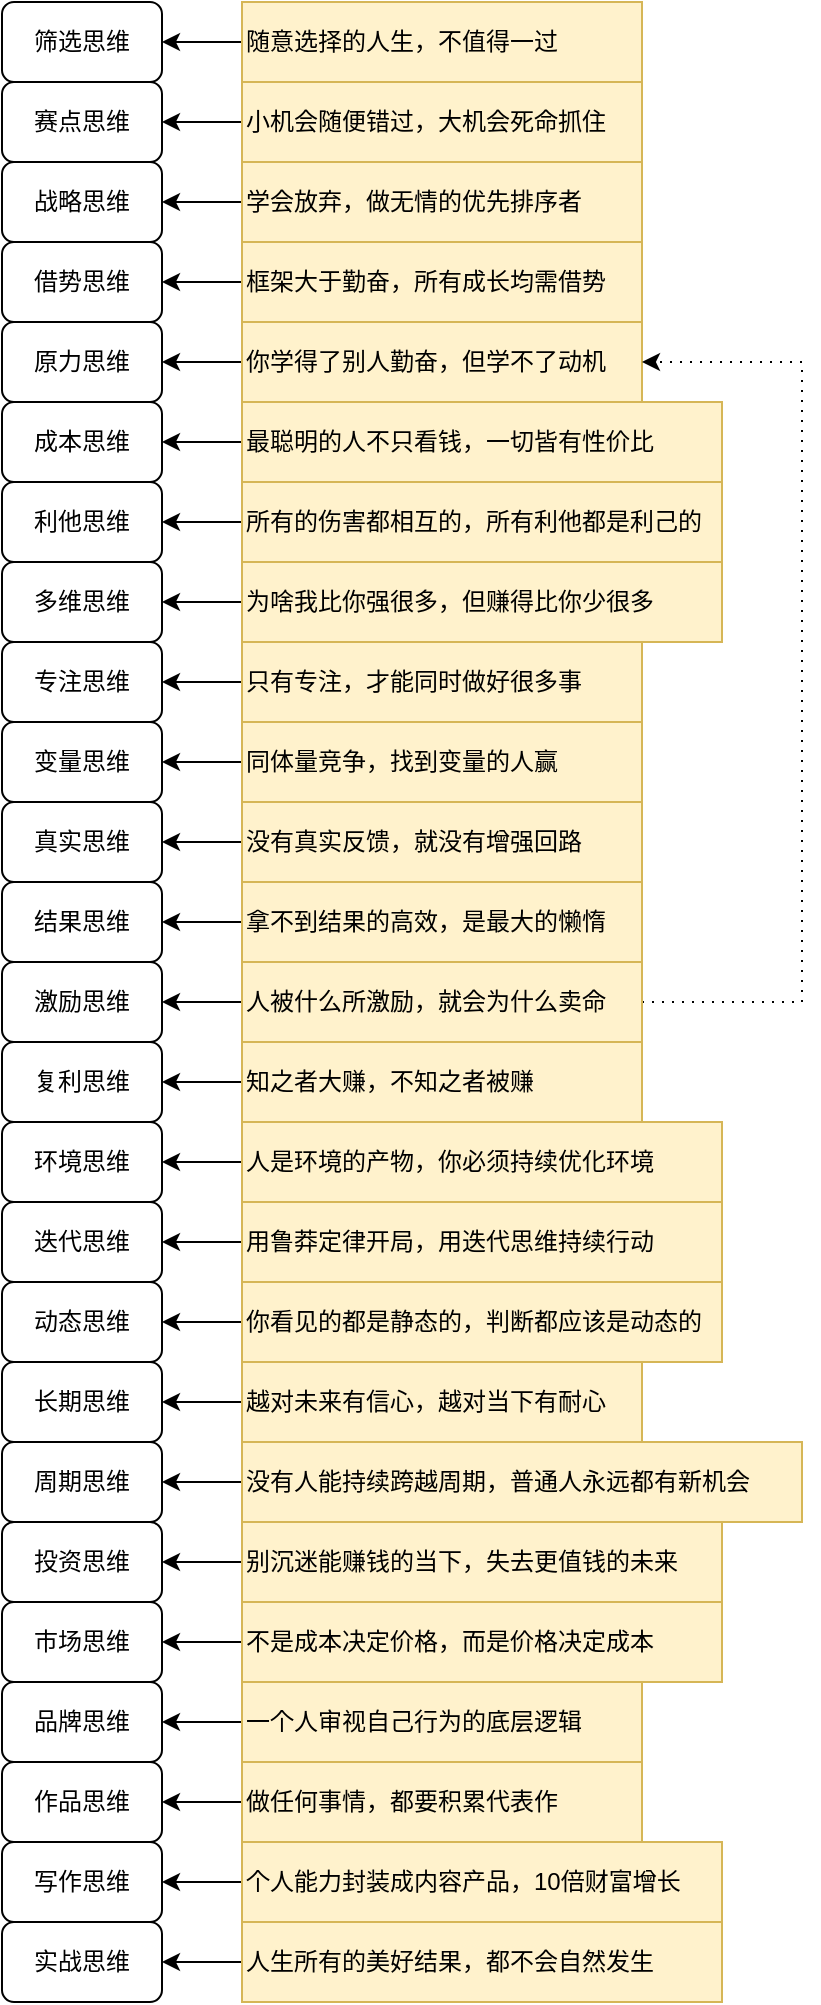 <mxfile version="24.4.8" type="github">
  <diagram name="第 1 页" id="B3NVgEC1TPL2r2JH5KPZ">
    <mxGraphModel dx="1221" dy="725" grid="1" gridSize="10" guides="1" tooltips="1" connect="1" arrows="1" fold="1" page="1" pageScale="1" pageWidth="827" pageHeight="1169" math="0" shadow="0">
      <root>
        <mxCell id="0" />
        <mxCell id="1" parent="0" />
        <mxCell id="o9pA-VV171bVuTWOxK52-1" value="筛选思维" style="rounded=1;whiteSpace=wrap;html=1;" vertex="1" parent="1">
          <mxGeometry x="160" width="80" height="40" as="geometry" />
        </mxCell>
        <mxCell id="o9pA-VV171bVuTWOxK52-4" value="实战思维" style="rounded=1;whiteSpace=wrap;html=1;" vertex="1" parent="1">
          <mxGeometry x="160" y="960" width="80" height="40" as="geometry" />
        </mxCell>
        <mxCell id="o9pA-VV171bVuTWOxK52-5" value="写作思维" style="rounded=1;whiteSpace=wrap;html=1;" vertex="1" parent="1">
          <mxGeometry x="160" y="920" width="80" height="40" as="geometry" />
        </mxCell>
        <mxCell id="o9pA-VV171bVuTWOxK52-6" value="作品思维" style="rounded=1;whiteSpace=wrap;html=1;" vertex="1" parent="1">
          <mxGeometry x="160" y="880" width="80" height="40" as="geometry" />
        </mxCell>
        <mxCell id="o9pA-VV171bVuTWOxK52-7" value="品牌思维" style="rounded=1;whiteSpace=wrap;html=1;" vertex="1" parent="1">
          <mxGeometry x="160" y="840" width="80" height="40" as="geometry" />
        </mxCell>
        <mxCell id="o9pA-VV171bVuTWOxK52-8" value="市场思维" style="rounded=1;whiteSpace=wrap;html=1;" vertex="1" parent="1">
          <mxGeometry x="160" y="800" width="80" height="40" as="geometry" />
        </mxCell>
        <mxCell id="o9pA-VV171bVuTWOxK52-9" value="投资思维" style="rounded=1;whiteSpace=wrap;html=1;" vertex="1" parent="1">
          <mxGeometry x="160" y="760" width="80" height="40" as="geometry" />
        </mxCell>
        <mxCell id="o9pA-VV171bVuTWOxK52-10" value="周期思维" style="rounded=1;whiteSpace=wrap;html=1;" vertex="1" parent="1">
          <mxGeometry x="160" y="720" width="80" height="40" as="geometry" />
        </mxCell>
        <mxCell id="o9pA-VV171bVuTWOxK52-11" value="长期思维" style="rounded=1;whiteSpace=wrap;html=1;" vertex="1" parent="1">
          <mxGeometry x="160" y="680" width="80" height="40" as="geometry" />
        </mxCell>
        <mxCell id="o9pA-VV171bVuTWOxK52-12" value="动态思维" style="rounded=1;whiteSpace=wrap;html=1;" vertex="1" parent="1">
          <mxGeometry x="160" y="640" width="80" height="40" as="geometry" />
        </mxCell>
        <mxCell id="o9pA-VV171bVuTWOxK52-13" value="迭代思维" style="rounded=1;whiteSpace=wrap;html=1;" vertex="1" parent="1">
          <mxGeometry x="160" y="600" width="80" height="40" as="geometry" />
        </mxCell>
        <mxCell id="o9pA-VV171bVuTWOxK52-14" value="环境思维" style="rounded=1;whiteSpace=wrap;html=1;" vertex="1" parent="1">
          <mxGeometry x="160" y="560" width="80" height="40" as="geometry" />
        </mxCell>
        <mxCell id="o9pA-VV171bVuTWOxK52-15" value="复利思维" style="rounded=1;whiteSpace=wrap;html=1;" vertex="1" parent="1">
          <mxGeometry x="160" y="520" width="80" height="40" as="geometry" />
        </mxCell>
        <mxCell id="o9pA-VV171bVuTWOxK52-16" value="激励思维" style="rounded=1;whiteSpace=wrap;html=1;" vertex="1" parent="1">
          <mxGeometry x="160" y="480" width="80" height="40" as="geometry" />
        </mxCell>
        <mxCell id="o9pA-VV171bVuTWOxK52-17" value="结果思维" style="rounded=1;whiteSpace=wrap;html=1;" vertex="1" parent="1">
          <mxGeometry x="160" y="440" width="80" height="40" as="geometry" />
        </mxCell>
        <mxCell id="o9pA-VV171bVuTWOxK52-18" value="真实思维" style="rounded=1;whiteSpace=wrap;html=1;" vertex="1" parent="1">
          <mxGeometry x="160" y="400" width="80" height="40" as="geometry" />
        </mxCell>
        <mxCell id="o9pA-VV171bVuTWOxK52-19" value="变量思维" style="rounded=1;whiteSpace=wrap;html=1;" vertex="1" parent="1">
          <mxGeometry x="160" y="360" width="80" height="40" as="geometry" />
        </mxCell>
        <mxCell id="o9pA-VV171bVuTWOxK52-20" value="专注思维" style="rounded=1;whiteSpace=wrap;html=1;" vertex="1" parent="1">
          <mxGeometry x="160" y="320" width="80" height="40" as="geometry" />
        </mxCell>
        <mxCell id="o9pA-VV171bVuTWOxK52-21" value="多维思维" style="rounded=1;whiteSpace=wrap;html=1;" vertex="1" parent="1">
          <mxGeometry x="160" y="280" width="80" height="40" as="geometry" />
        </mxCell>
        <mxCell id="o9pA-VV171bVuTWOxK52-22" value="利他思维" style="rounded=1;whiteSpace=wrap;html=1;" vertex="1" parent="1">
          <mxGeometry x="160" y="240" width="80" height="40" as="geometry" />
        </mxCell>
        <mxCell id="o9pA-VV171bVuTWOxK52-23" value="成本思维" style="rounded=1;whiteSpace=wrap;html=1;" vertex="1" parent="1">
          <mxGeometry x="160" y="200" width="80" height="40" as="geometry" />
        </mxCell>
        <mxCell id="o9pA-VV171bVuTWOxK52-24" value="原力思维" style="rounded=1;whiteSpace=wrap;html=1;" vertex="1" parent="1">
          <mxGeometry x="160" y="160" width="80" height="40" as="geometry" />
        </mxCell>
        <mxCell id="o9pA-VV171bVuTWOxK52-25" value="借势思维" style="rounded=1;whiteSpace=wrap;html=1;" vertex="1" parent="1">
          <mxGeometry x="160" y="120" width="80" height="40" as="geometry" />
        </mxCell>
        <mxCell id="o9pA-VV171bVuTWOxK52-26" value="战略思维" style="rounded=1;whiteSpace=wrap;html=1;" vertex="1" parent="1">
          <mxGeometry x="160" y="80" width="80" height="40" as="geometry" />
        </mxCell>
        <mxCell id="o9pA-VV171bVuTWOxK52-27" value="赛点思维" style="rounded=1;whiteSpace=wrap;html=1;" vertex="1" parent="1">
          <mxGeometry x="160" y="40" width="80" height="40" as="geometry" />
        </mxCell>
        <mxCell id="o9pA-VV171bVuTWOxK52-63" style="edgeStyle=orthogonalEdgeStyle;rounded=0;orthogonalLoop=1;jettySize=auto;html=1;exitX=0;exitY=0.5;exitDx=0;exitDy=0;" edge="1" parent="1" source="o9pA-VV171bVuTWOxK52-30" target="o9pA-VV171bVuTWOxK52-1">
          <mxGeometry relative="1" as="geometry" />
        </mxCell>
        <mxCell id="o9pA-VV171bVuTWOxK52-30" value="随意选择的人生，不值得一过" style="text;html=1;align=left;verticalAlign=middle;whiteSpace=wrap;rounded=0;fillColor=#fff2cc;strokeColor=#d6b656;" vertex="1" parent="1">
          <mxGeometry x="280" width="200" height="40" as="geometry" />
        </mxCell>
        <mxCell id="o9pA-VV171bVuTWOxK52-64" style="edgeStyle=orthogonalEdgeStyle;rounded=0;orthogonalLoop=1;jettySize=auto;html=1;exitX=0;exitY=0.5;exitDx=0;exitDy=0;entryX=1;entryY=0.5;entryDx=0;entryDy=0;" edge="1" parent="1" source="o9pA-VV171bVuTWOxK52-32" target="o9pA-VV171bVuTWOxK52-27">
          <mxGeometry relative="1" as="geometry" />
        </mxCell>
        <mxCell id="o9pA-VV171bVuTWOxK52-32" value="小机会随便错过，大机会死命抓住" style="text;html=1;align=left;verticalAlign=middle;whiteSpace=wrap;rounded=0;fillColor=#fff2cc;strokeColor=#d6b656;" vertex="1" parent="1">
          <mxGeometry x="280" y="40" width="200" height="40" as="geometry" />
        </mxCell>
        <mxCell id="o9pA-VV171bVuTWOxK52-65" style="edgeStyle=orthogonalEdgeStyle;rounded=0;orthogonalLoop=1;jettySize=auto;html=1;exitX=0;exitY=0.5;exitDx=0;exitDy=0;" edge="1" parent="1" source="o9pA-VV171bVuTWOxK52-33" target="o9pA-VV171bVuTWOxK52-26">
          <mxGeometry relative="1" as="geometry" />
        </mxCell>
        <mxCell id="o9pA-VV171bVuTWOxK52-33" value="学会放弃，做无情的优先排序者" style="text;html=1;align=left;verticalAlign=middle;whiteSpace=wrap;rounded=0;fillColor=#fff2cc;strokeColor=#d6b656;" vertex="1" parent="1">
          <mxGeometry x="280" y="80" width="200" height="40" as="geometry" />
        </mxCell>
        <mxCell id="o9pA-VV171bVuTWOxK52-66" style="edgeStyle=orthogonalEdgeStyle;rounded=0;orthogonalLoop=1;jettySize=auto;html=1;exitX=0;exitY=0.5;exitDx=0;exitDy=0;" edge="1" parent="1" source="o9pA-VV171bVuTWOxK52-39" target="o9pA-VV171bVuTWOxK52-25">
          <mxGeometry relative="1" as="geometry" />
        </mxCell>
        <mxCell id="o9pA-VV171bVuTWOxK52-39" value="框架大于勤奋，所有成长均需借势" style="text;html=1;align=left;verticalAlign=middle;whiteSpace=wrap;rounded=0;fillColor=#fff2cc;strokeColor=#d6b656;" vertex="1" parent="1">
          <mxGeometry x="280" y="120" width="200" height="40" as="geometry" />
        </mxCell>
        <mxCell id="o9pA-VV171bVuTWOxK52-62" style="edgeStyle=orthogonalEdgeStyle;rounded=0;orthogonalLoop=1;jettySize=auto;html=1;exitX=0;exitY=0.5;exitDx=0;exitDy=0;entryX=1;entryY=0.5;entryDx=0;entryDy=0;" edge="1" parent="1" source="o9pA-VV171bVuTWOxK52-40" target="o9pA-VV171bVuTWOxK52-24">
          <mxGeometry relative="1" as="geometry" />
        </mxCell>
        <mxCell id="o9pA-VV171bVuTWOxK52-40" value="你学得了别人勤奋，但学不了动机" style="text;html=1;align=left;verticalAlign=middle;whiteSpace=wrap;rounded=0;fillColor=#fff2cc;strokeColor=#d6b656;" vertex="1" parent="1">
          <mxGeometry x="280" y="160" width="200" height="40" as="geometry" />
        </mxCell>
        <mxCell id="o9pA-VV171bVuTWOxK52-82" style="edgeStyle=orthogonalEdgeStyle;rounded=0;orthogonalLoop=1;jettySize=auto;html=1;exitX=0;exitY=0.5;exitDx=0;exitDy=0;entryX=1;entryY=0.5;entryDx=0;entryDy=0;" edge="1" parent="1" source="o9pA-VV171bVuTWOxK52-41" target="o9pA-VV171bVuTWOxK52-8">
          <mxGeometry relative="1" as="geometry" />
        </mxCell>
        <mxCell id="o9pA-VV171bVuTWOxK52-41" value="不是成本决定价格，而是价格决定成本" style="text;html=1;align=left;verticalAlign=middle;whiteSpace=wrap;rounded=0;fillColor=#fff2cc;strokeColor=#d6b656;" vertex="1" parent="1">
          <mxGeometry x="280" y="800" width="240" height="40" as="geometry" />
        </mxCell>
        <mxCell id="o9pA-VV171bVuTWOxK52-83" style="edgeStyle=orthogonalEdgeStyle;rounded=0;orthogonalLoop=1;jettySize=auto;html=1;exitX=0;exitY=0.5;exitDx=0;exitDy=0;" edge="1" parent="1" source="o9pA-VV171bVuTWOxK52-42" target="o9pA-VV171bVuTWOxK52-7">
          <mxGeometry relative="1" as="geometry" />
        </mxCell>
        <mxCell id="o9pA-VV171bVuTWOxK52-42" value="一个人审视自己行为的底层逻辑" style="text;html=1;align=left;verticalAlign=middle;whiteSpace=wrap;rounded=0;fillColor=#fff2cc;strokeColor=#d6b656;" vertex="1" parent="1">
          <mxGeometry x="280" y="840" width="200" height="40" as="geometry" />
        </mxCell>
        <mxCell id="o9pA-VV171bVuTWOxK52-84" style="edgeStyle=orthogonalEdgeStyle;rounded=0;orthogonalLoop=1;jettySize=auto;html=1;exitX=0;exitY=0.5;exitDx=0;exitDy=0;" edge="1" parent="1" source="o9pA-VV171bVuTWOxK52-43" target="o9pA-VV171bVuTWOxK52-6">
          <mxGeometry relative="1" as="geometry" />
        </mxCell>
        <mxCell id="o9pA-VV171bVuTWOxK52-43" value="做任何事情，都要积累代表作" style="text;html=1;align=left;verticalAlign=middle;whiteSpace=wrap;rounded=0;fillColor=#fff2cc;strokeColor=#d6b656;" vertex="1" parent="1">
          <mxGeometry x="280" y="880" width="200" height="40" as="geometry" />
        </mxCell>
        <mxCell id="o9pA-VV171bVuTWOxK52-81" style="edgeStyle=orthogonalEdgeStyle;rounded=0;orthogonalLoop=1;jettySize=auto;html=1;exitX=0;exitY=0.5;exitDx=0;exitDy=0;" edge="1" parent="1" source="o9pA-VV171bVuTWOxK52-44" target="o9pA-VV171bVuTWOxK52-9">
          <mxGeometry relative="1" as="geometry" />
        </mxCell>
        <mxCell id="o9pA-VV171bVuTWOxK52-44" value="别沉迷能赚钱的当下，失去更值钱的未来" style="text;html=1;align=left;verticalAlign=middle;whiteSpace=wrap;rounded=0;fillColor=#fff2cc;strokeColor=#d6b656;" vertex="1" parent="1">
          <mxGeometry x="280" y="760" width="240" height="40" as="geometry" />
        </mxCell>
        <mxCell id="o9pA-VV171bVuTWOxK52-67" style="edgeStyle=orthogonalEdgeStyle;rounded=0;orthogonalLoop=1;jettySize=auto;html=1;exitX=0;exitY=0.5;exitDx=0;exitDy=0;" edge="1" parent="1" source="o9pA-VV171bVuTWOxK52-45" target="o9pA-VV171bVuTWOxK52-23">
          <mxGeometry relative="1" as="geometry" />
        </mxCell>
        <mxCell id="o9pA-VV171bVuTWOxK52-45" value="最聪明的人不只看钱，一切皆有性价比" style="text;html=1;align=left;verticalAlign=middle;whiteSpace=wrap;rounded=0;fillColor=#fff2cc;strokeColor=#d6b656;" vertex="1" parent="1">
          <mxGeometry x="280" y="200" width="240" height="40" as="geometry" />
        </mxCell>
        <mxCell id="o9pA-VV171bVuTWOxK52-68" style="edgeStyle=orthogonalEdgeStyle;rounded=0;orthogonalLoop=1;jettySize=auto;html=1;exitX=0;exitY=0.5;exitDx=0;exitDy=0;" edge="1" parent="1" source="o9pA-VV171bVuTWOxK52-46" target="o9pA-VV171bVuTWOxK52-22">
          <mxGeometry relative="1" as="geometry" />
        </mxCell>
        <mxCell id="o9pA-VV171bVuTWOxK52-46" value="所有的伤害都相互的，所有利他都是利己的" style="text;html=1;align=left;verticalAlign=middle;whiteSpace=wrap;rounded=0;fillColor=#fff2cc;strokeColor=#d6b656;" vertex="1" parent="1">
          <mxGeometry x="280" y="240" width="240" height="40" as="geometry" />
        </mxCell>
        <mxCell id="o9pA-VV171bVuTWOxK52-69" style="edgeStyle=orthogonalEdgeStyle;rounded=0;orthogonalLoop=1;jettySize=auto;html=1;exitX=0;exitY=0.5;exitDx=0;exitDy=0;" edge="1" parent="1" source="o9pA-VV171bVuTWOxK52-47" target="o9pA-VV171bVuTWOxK52-21">
          <mxGeometry relative="1" as="geometry" />
        </mxCell>
        <mxCell id="o9pA-VV171bVuTWOxK52-47" value="为啥我比你强很多，但赚得比你少很多" style="text;html=1;align=left;verticalAlign=middle;whiteSpace=wrap;rounded=0;fillColor=#fff2cc;strokeColor=#d6b656;" vertex="1" parent="1">
          <mxGeometry x="280" y="280" width="240" height="40" as="geometry" />
        </mxCell>
        <mxCell id="o9pA-VV171bVuTWOxK52-80" style="edgeStyle=orthogonalEdgeStyle;rounded=0;orthogonalLoop=1;jettySize=auto;html=1;exitX=0;exitY=0.5;exitDx=0;exitDy=0;" edge="1" parent="1" source="o9pA-VV171bVuTWOxK52-48" target="o9pA-VV171bVuTWOxK52-10">
          <mxGeometry relative="1" as="geometry" />
        </mxCell>
        <mxCell id="o9pA-VV171bVuTWOxK52-48" value="没有人能持续跨越周期，普通人永远都有新机会" style="text;html=1;align=left;verticalAlign=middle;whiteSpace=wrap;rounded=0;fillColor=#fff2cc;strokeColor=#d6b656;" vertex="1" parent="1">
          <mxGeometry x="280" y="720" width="280" height="40" as="geometry" />
        </mxCell>
        <mxCell id="o9pA-VV171bVuTWOxK52-79" style="edgeStyle=orthogonalEdgeStyle;rounded=0;orthogonalLoop=1;jettySize=auto;html=1;exitX=0;exitY=0.5;exitDx=0;exitDy=0;entryX=1;entryY=0.5;entryDx=0;entryDy=0;" edge="1" parent="1" source="o9pA-VV171bVuTWOxK52-49" target="o9pA-VV171bVuTWOxK52-11">
          <mxGeometry relative="1" as="geometry" />
        </mxCell>
        <mxCell id="o9pA-VV171bVuTWOxK52-49" value="越对未来有信心，越对当下有耐心" style="text;html=1;align=left;verticalAlign=middle;whiteSpace=wrap;rounded=0;fillColor=#fff2cc;strokeColor=#d6b656;" vertex="1" parent="1">
          <mxGeometry x="280" y="680" width="200" height="40" as="geometry" />
        </mxCell>
        <mxCell id="o9pA-VV171bVuTWOxK52-78" style="edgeStyle=orthogonalEdgeStyle;rounded=0;orthogonalLoop=1;jettySize=auto;html=1;exitX=0;exitY=0.5;exitDx=0;exitDy=0;" edge="1" parent="1" source="o9pA-VV171bVuTWOxK52-50" target="o9pA-VV171bVuTWOxK52-12">
          <mxGeometry relative="1" as="geometry" />
        </mxCell>
        <mxCell id="o9pA-VV171bVuTWOxK52-50" value="你看见的都是静态的，判断都应该是动态的" style="text;html=1;align=left;verticalAlign=middle;whiteSpace=wrap;rounded=0;fillColor=#fff2cc;strokeColor=#d6b656;" vertex="1" parent="1">
          <mxGeometry x="280" y="640" width="240" height="40" as="geometry" />
        </mxCell>
        <mxCell id="o9pA-VV171bVuTWOxK52-77" style="edgeStyle=orthogonalEdgeStyle;rounded=0;orthogonalLoop=1;jettySize=auto;html=1;exitX=0;exitY=0.5;exitDx=0;exitDy=0;" edge="1" parent="1" source="o9pA-VV171bVuTWOxK52-51" target="o9pA-VV171bVuTWOxK52-13">
          <mxGeometry relative="1" as="geometry" />
        </mxCell>
        <mxCell id="o9pA-VV171bVuTWOxK52-51" value="用鲁莽定律开局，用迭代思维持续行动" style="text;html=1;align=left;verticalAlign=middle;whiteSpace=wrap;rounded=0;fillColor=#fff2cc;strokeColor=#d6b656;" vertex="1" parent="1">
          <mxGeometry x="280" y="600" width="240" height="40" as="geometry" />
        </mxCell>
        <mxCell id="o9pA-VV171bVuTWOxK52-76" style="edgeStyle=orthogonalEdgeStyle;rounded=0;orthogonalLoop=1;jettySize=auto;html=1;exitX=0;exitY=0.5;exitDx=0;exitDy=0;" edge="1" parent="1" source="o9pA-VV171bVuTWOxK52-52" target="o9pA-VV171bVuTWOxK52-14">
          <mxGeometry relative="1" as="geometry" />
        </mxCell>
        <mxCell id="o9pA-VV171bVuTWOxK52-52" value="人是环境的产物，你必须持续优化环境" style="text;html=1;align=left;verticalAlign=middle;whiteSpace=wrap;rounded=0;fillColor=#fff2cc;strokeColor=#d6b656;" vertex="1" parent="1">
          <mxGeometry x="280" y="560" width="240" height="40" as="geometry" />
        </mxCell>
        <mxCell id="o9pA-VV171bVuTWOxK52-75" style="edgeStyle=orthogonalEdgeStyle;rounded=0;orthogonalLoop=1;jettySize=auto;html=1;exitX=0;exitY=0.5;exitDx=0;exitDy=0;entryX=1;entryY=0.5;entryDx=0;entryDy=0;" edge="1" parent="1" source="o9pA-VV171bVuTWOxK52-53" target="o9pA-VV171bVuTWOxK52-15">
          <mxGeometry relative="1" as="geometry" />
        </mxCell>
        <mxCell id="o9pA-VV171bVuTWOxK52-53" value="知之者大赚，不知之者被赚" style="text;html=1;align=left;verticalAlign=middle;whiteSpace=wrap;rounded=0;fillColor=#fff2cc;strokeColor=#d6b656;" vertex="1" parent="1">
          <mxGeometry x="280" y="520" width="200" height="40" as="geometry" />
        </mxCell>
        <mxCell id="o9pA-VV171bVuTWOxK52-61" style="edgeStyle=orthogonalEdgeStyle;rounded=0;orthogonalLoop=1;jettySize=auto;html=1;exitX=1;exitY=0.5;exitDx=0;exitDy=0;entryX=1;entryY=0.5;entryDx=0;entryDy=0;dashed=1;dashPattern=1 4;" edge="1" parent="1" source="o9pA-VV171bVuTWOxK52-54" target="o9pA-VV171bVuTWOxK52-40">
          <mxGeometry relative="1" as="geometry">
            <Array as="points">
              <mxPoint x="560" y="500" />
              <mxPoint x="560" y="180" />
            </Array>
          </mxGeometry>
        </mxCell>
        <mxCell id="o9pA-VV171bVuTWOxK52-74" style="edgeStyle=orthogonalEdgeStyle;rounded=0;orthogonalLoop=1;jettySize=auto;html=1;exitX=0;exitY=0.5;exitDx=0;exitDy=0;" edge="1" parent="1" source="o9pA-VV171bVuTWOxK52-54" target="o9pA-VV171bVuTWOxK52-16">
          <mxGeometry relative="1" as="geometry" />
        </mxCell>
        <mxCell id="o9pA-VV171bVuTWOxK52-54" value="人被什么所激励，就会为什么卖命" style="text;html=1;align=left;verticalAlign=middle;whiteSpace=wrap;rounded=0;fillColor=#fff2cc;strokeColor=#d6b656;" vertex="1" parent="1">
          <mxGeometry x="280" y="480" width="200" height="40" as="geometry" />
        </mxCell>
        <mxCell id="o9pA-VV171bVuTWOxK52-73" style="edgeStyle=orthogonalEdgeStyle;rounded=0;orthogonalLoop=1;jettySize=auto;html=1;exitX=0;exitY=0.5;exitDx=0;exitDy=0;" edge="1" parent="1" source="o9pA-VV171bVuTWOxK52-55" target="o9pA-VV171bVuTWOxK52-17">
          <mxGeometry relative="1" as="geometry" />
        </mxCell>
        <mxCell id="o9pA-VV171bVuTWOxK52-55" value="拿不到结果的高效，是最大的懒惰" style="text;html=1;align=left;verticalAlign=middle;whiteSpace=wrap;rounded=0;fillColor=#fff2cc;strokeColor=#d6b656;" vertex="1" parent="1">
          <mxGeometry x="280" y="440" width="200" height="40" as="geometry" />
        </mxCell>
        <mxCell id="o9pA-VV171bVuTWOxK52-72" style="edgeStyle=orthogonalEdgeStyle;rounded=0;orthogonalLoop=1;jettySize=auto;html=1;exitX=0;exitY=0.5;exitDx=0;exitDy=0;" edge="1" parent="1" source="o9pA-VV171bVuTWOxK52-56" target="o9pA-VV171bVuTWOxK52-18">
          <mxGeometry relative="1" as="geometry" />
        </mxCell>
        <mxCell id="o9pA-VV171bVuTWOxK52-56" value="没有真实反馈，就没有增强回路" style="text;html=1;align=left;verticalAlign=middle;whiteSpace=wrap;rounded=0;fillColor=#fff2cc;strokeColor=#d6b656;" vertex="1" parent="1">
          <mxGeometry x="280" y="400" width="200" height="40" as="geometry" />
        </mxCell>
        <mxCell id="o9pA-VV171bVuTWOxK52-71" style="edgeStyle=orthogonalEdgeStyle;rounded=0;orthogonalLoop=1;jettySize=auto;html=1;exitX=0;exitY=0.5;exitDx=0;exitDy=0;" edge="1" parent="1" source="o9pA-VV171bVuTWOxK52-57" target="o9pA-VV171bVuTWOxK52-19">
          <mxGeometry relative="1" as="geometry" />
        </mxCell>
        <mxCell id="o9pA-VV171bVuTWOxK52-57" value="同体量竞争，找到变量的人赢" style="text;html=1;align=left;verticalAlign=middle;whiteSpace=wrap;rounded=0;fillColor=#fff2cc;strokeColor=#d6b656;" vertex="1" parent="1">
          <mxGeometry x="280" y="360" width="200" height="40" as="geometry" />
        </mxCell>
        <mxCell id="o9pA-VV171bVuTWOxK52-70" style="edgeStyle=orthogonalEdgeStyle;rounded=0;orthogonalLoop=1;jettySize=auto;html=1;exitX=0;exitY=0.5;exitDx=0;exitDy=0;" edge="1" parent="1" source="o9pA-VV171bVuTWOxK52-58" target="o9pA-VV171bVuTWOxK52-20">
          <mxGeometry relative="1" as="geometry" />
        </mxCell>
        <mxCell id="o9pA-VV171bVuTWOxK52-58" value="只有专注，才能同时做好很多事" style="text;html=1;align=left;verticalAlign=middle;whiteSpace=wrap;rounded=0;fillColor=#fff2cc;strokeColor=#d6b656;" vertex="1" parent="1">
          <mxGeometry x="280" y="320" width="200" height="40" as="geometry" />
        </mxCell>
        <mxCell id="o9pA-VV171bVuTWOxK52-85" style="edgeStyle=orthogonalEdgeStyle;rounded=0;orthogonalLoop=1;jettySize=auto;html=1;exitX=0;exitY=0.5;exitDx=0;exitDy=0;entryX=1;entryY=0.5;entryDx=0;entryDy=0;" edge="1" parent="1" source="o9pA-VV171bVuTWOxK52-59" target="o9pA-VV171bVuTWOxK52-5">
          <mxGeometry relative="1" as="geometry" />
        </mxCell>
        <mxCell id="o9pA-VV171bVuTWOxK52-59" value="个人能力封装成内容产品，10倍财富增长" style="text;html=1;align=left;verticalAlign=middle;whiteSpace=wrap;rounded=0;fillColor=#fff2cc;strokeColor=#d6b656;" vertex="1" parent="1">
          <mxGeometry x="280" y="920" width="240" height="40" as="geometry" />
        </mxCell>
        <mxCell id="o9pA-VV171bVuTWOxK52-86" style="edgeStyle=orthogonalEdgeStyle;rounded=0;orthogonalLoop=1;jettySize=auto;html=1;exitX=0;exitY=0.5;exitDx=0;exitDy=0;" edge="1" parent="1" source="o9pA-VV171bVuTWOxK52-60" target="o9pA-VV171bVuTWOxK52-4">
          <mxGeometry relative="1" as="geometry" />
        </mxCell>
        <mxCell id="o9pA-VV171bVuTWOxK52-60" value="人生所有的美好结果，都不会自然发生" style="text;html=1;align=left;verticalAlign=middle;whiteSpace=wrap;rounded=0;fillColor=#fff2cc;strokeColor=#d6b656;" vertex="1" parent="1">
          <mxGeometry x="280" y="960" width="240" height="40" as="geometry" />
        </mxCell>
      </root>
    </mxGraphModel>
  </diagram>
</mxfile>
